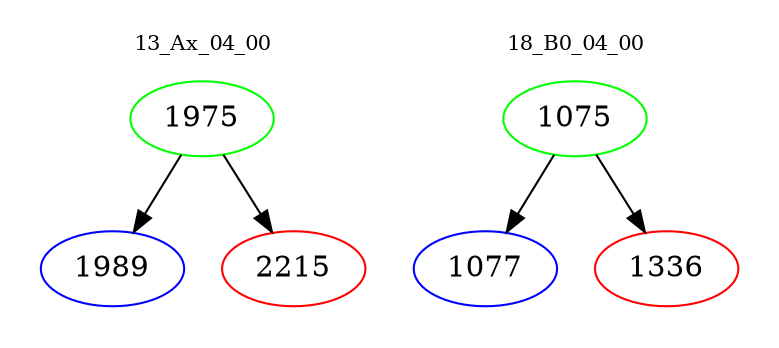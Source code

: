 digraph{
subgraph cluster_0 {
color = white
label = "13_Ax_04_00";
fontsize=10;
T0_1975 [label="1975", color="green"]
T0_1975 -> T0_1989 [color="black"]
T0_1989 [label="1989", color="blue"]
T0_1975 -> T0_2215 [color="black"]
T0_2215 [label="2215", color="red"]
}
subgraph cluster_1 {
color = white
label = "18_B0_04_00";
fontsize=10;
T1_1075 [label="1075", color="green"]
T1_1075 -> T1_1077 [color="black"]
T1_1077 [label="1077", color="blue"]
T1_1075 -> T1_1336 [color="black"]
T1_1336 [label="1336", color="red"]
}
}
